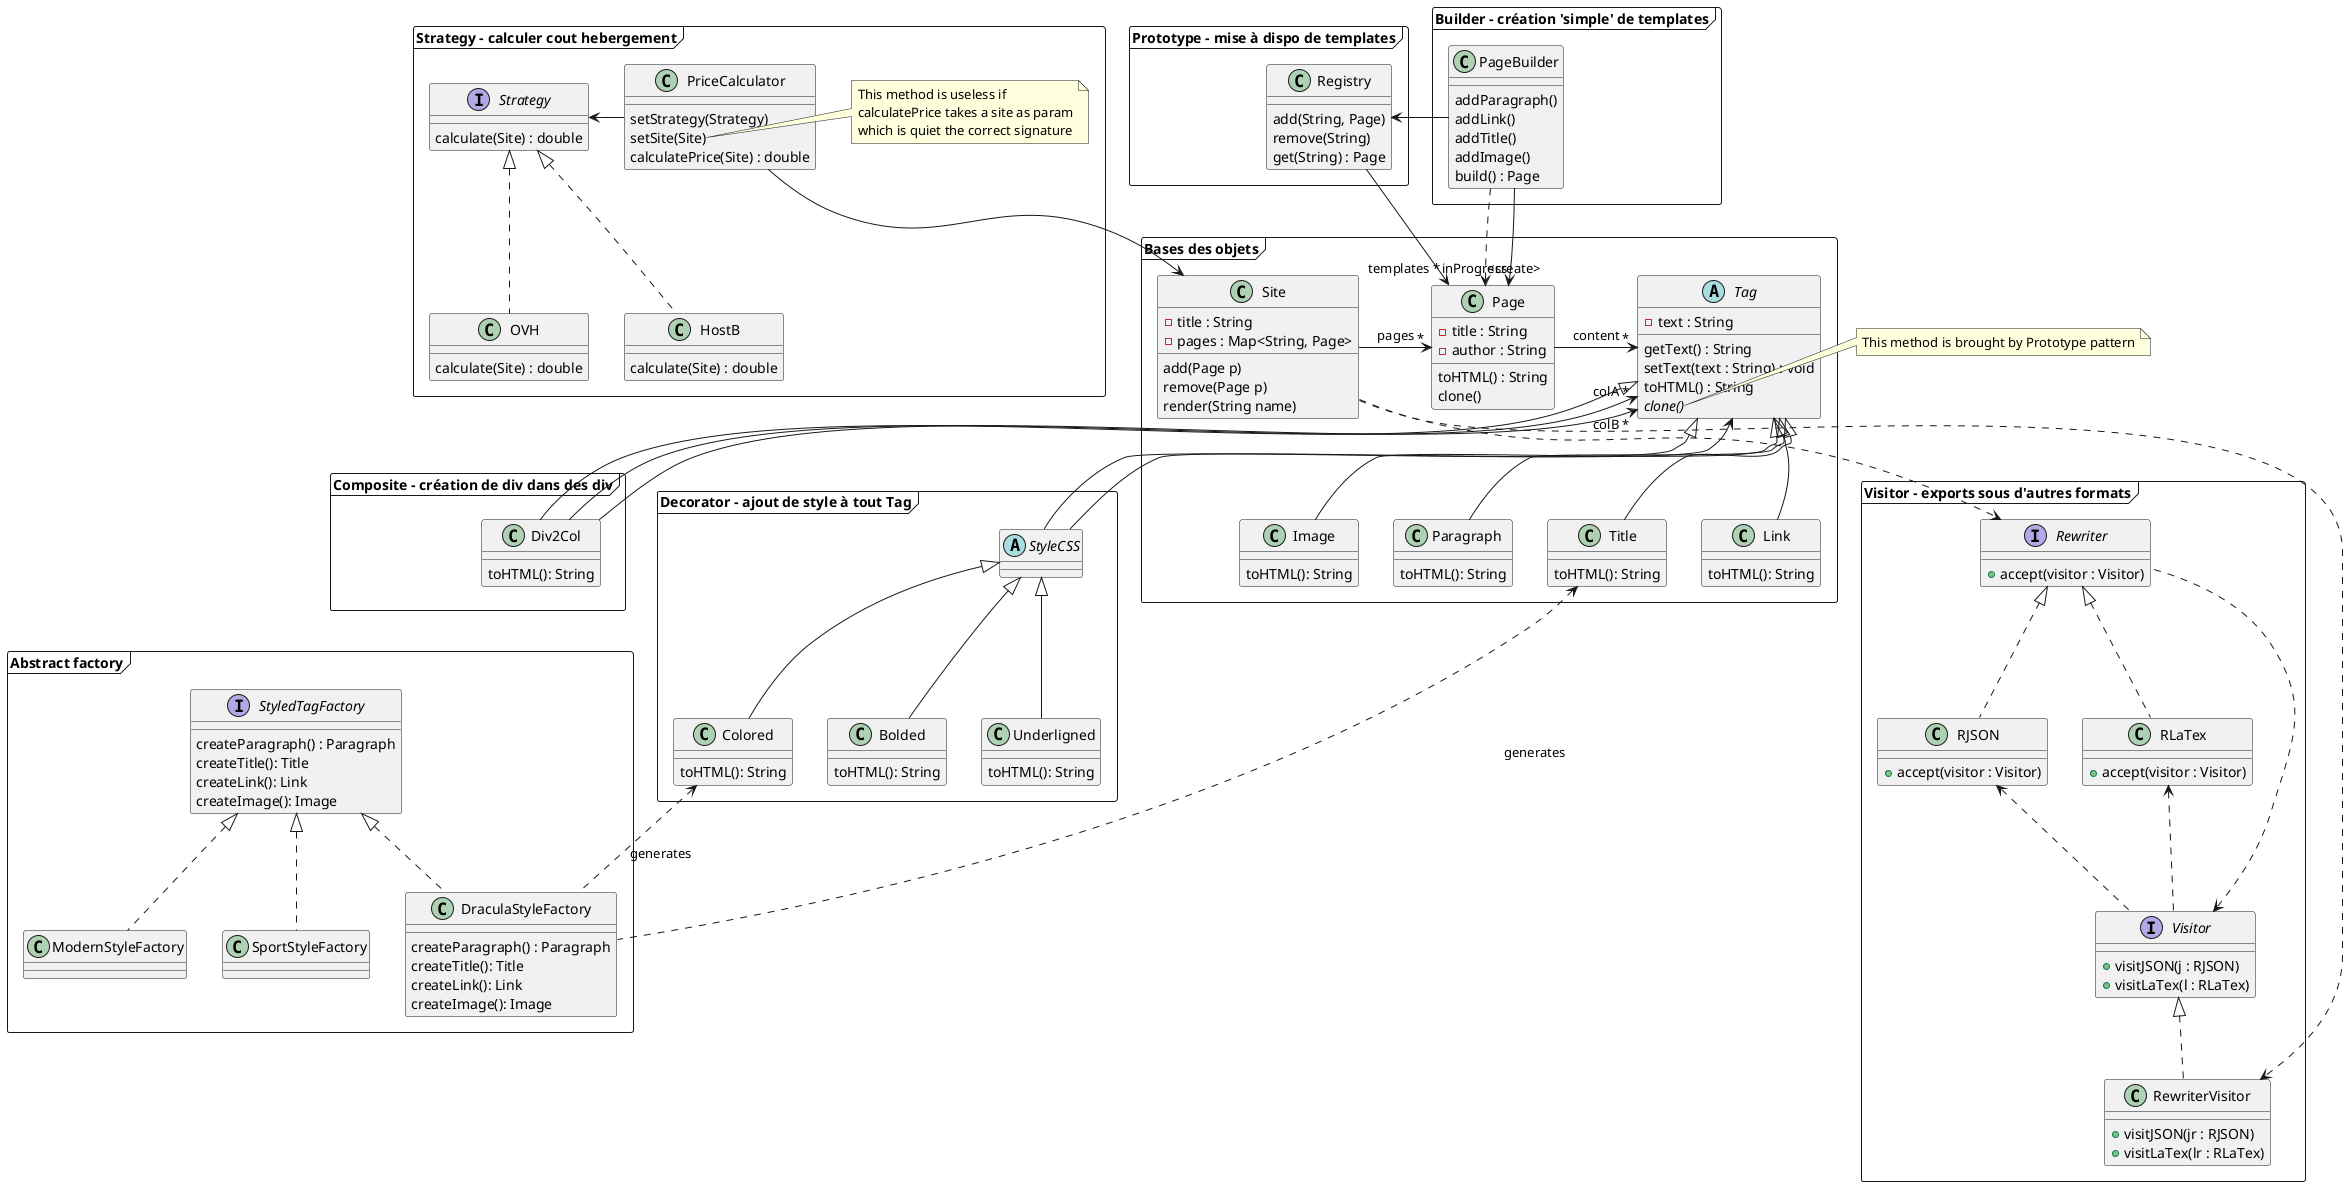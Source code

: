 @startuml
'https://plantuml.com/class-diagram


package "Bases des objets" <<Frame>> {

    class Page {
        -title : String
        -author : String
        toHTML() : String
    }

    abstract class Tag {
        - text : String
        getText() : String
        setText(text : String) : void
        toHTML() : String
    }

    Tag <|-- Paragraph
    Tag <|-- Title
    Tag <|-- Link
    Tag <|-- Image

    Page -> "*" Tag : content
    Site -> "*" Page : pages

    class Site {
        -title : String
        -pages : Map<String, Page>
        add(Page p)
        remove(Page p)
        render(String name)
    }

    Image : toHTML(): String
    Link : toHTML(): String
    Title : toHTML(): String
    Paragraph : toHTML(): String

}

package "Composite - création de div dans des div" <<Frame>> {

    class Div2Col {

    }

    Tag <|--- Div2Col
    Tag "colA *" <-- Div2Col
    Tag "colB *" <-- Div2Col

    Div2Col : toHTML(): String

}

package "Decorator - ajout de style à tout Tag" <<Frame>> {

    abstract class StyleCSS
    Tag <|-- StyleCSS
    Tag <-- StyleCSS

    StyleCSS <|-- Colored
    StyleCSS <|-- Bolded
    StyleCSS <|-- Underligned

    Underligned : toHTML(): String
    Bolded : toHTML(): String
    Colored : toHTML(): String

}


package "Prototype - mise à dispo de templates" <<Frame>> {
    Page : clone()

    Registry --> "templates *" Page
    class Registry {
        add(String, Page)
        remove(String)
        get(String) : Page
    }

    Tag : {abstract} clone()
}
    note right of Tag::clone
      This method is brought by Prototype pattern
    end note

package "Builder - création 'simple' de templates" <<Frame>> {
      class PageBuilder {
        addParagraph()
        addLink()
        addTitle()
        addImage()
        build() : Page
      }

      PageBuilder ..> "<create>" Page
      PageBuilder -> Registry
      PageBuilder -> "inProgress" Page
}


package "Abstract factory" <<Frame>> {

    interface StyledTagFactory {
        createParagraph() : Paragraph
        createTitle(): Title
        createLink(): Link
        createImage(): Image
    }

    StyledTagFactory <|.. DraculaStyleFactory
    StyledTagFactory <|.. ModernStyleFactory
    StyledTagFactory <|.. SportStyleFactory

    class DraculaStyleFactory {
    createParagraph() : Paragraph
            createTitle(): Title
            createLink(): Link
            createImage(): Image
    }


     Colored <.. DraculaStyleFactory : "generates"
     Title <.. DraculaStyleFactory : "generates"

}

package "Visitor - exports sous d'autres formats" <<Frame>> {
    interface Rewriter {
        + accept(visitor : Visitor)
    }

    interface Visitor {
        + visitJSON(j : RJSON)
        + visitLaTex(l : RLaTex)
    }

    class RJSON {
        + accept(visitor : Visitor)
    }

    class RLaTex {
        + accept(visitor : Visitor)
    }

    class RewriterVisitor {
        + visitJSON(jr : RJSON)
        + visitLaTex(lr : RLaTex)
    }

    Rewriter <|.. RJSON    
    Rewriter <|.. RLaTex
    Visitor <.. Rewriter
    RJSON <.. Visitor
    RLaTex <.. Visitor
    Visitor <|.. RewriterVisitor

    Site ..> RewriterVisitor
    Site ..> Rewriter
}
/'

package "Chain of responsability - calculer cout hebergement" <<Frame>> {
    abstract Class Host{
        {abstract} computePrice(String name, Map<String, Page> pages) : int
    }
    Host <-- Host : next

    Class OVH{
        - name : String
        computePrice(String name, ...) : int
    }
    Class Amazon{
        - name : String
        computePrice(String name, ...) : int
    }
    Class Hebergeur3{
        - name : String
        computePrice(String name, ...) : int
    }

    Host <|-- OVH
    Host <|-- Amazon
    Host <|-- Hebergeur3

}
Client --> Site : wantsToHost
Host <- Client : usesToEstimateHostCost
'/


package "Strategy - calculer cout hebergement" <<frame>> {
    class PriceCalculator {
        setStrategy(Strategy)
        setSite(Site)
        calculatePrice(Site) : double
    }
    note right of PriceCalculator::setSite
      This method is useless if
      calculatePrice takes a site as param
      which is quiet the correct signature
    end note

    interface Strategy {
        calculate(Site) : double
    }

    class OVH {
        calculate(Site) : double
    }

    class HostB {
            calculate(Site) : double
        }
    PriceCalculator -> Strategy
    Strategy <|.. OVH
    Strategy <|.. HostB
    PriceCalculator --> Site

    "Composite - création de div dans des div" -[hidden]> "Strategy"
}



/'package "Proxy - log des ajouts de pages" {
    interface Siteable {
        add(p: Page)
        remove(p: Page)
        render(name : String)
    }

    abstract class Logger{
        add(p: Page)
        # {abstract} applyProxy(p: Page)
    }
    note left of Logger::add
          this.apply(p)
          this.proxyed.add(p)
        end note


    Logger <|-- FileLogger
    Logger <|-- ConsoleLogger

    Siteable <|.. Site
    Siteable <|.. Logger
    Logger -> Site : proxyed

    FileLogger : apply(p: Page)
    ConsoleLogger : apply(p: Page)
}'/
@enduml